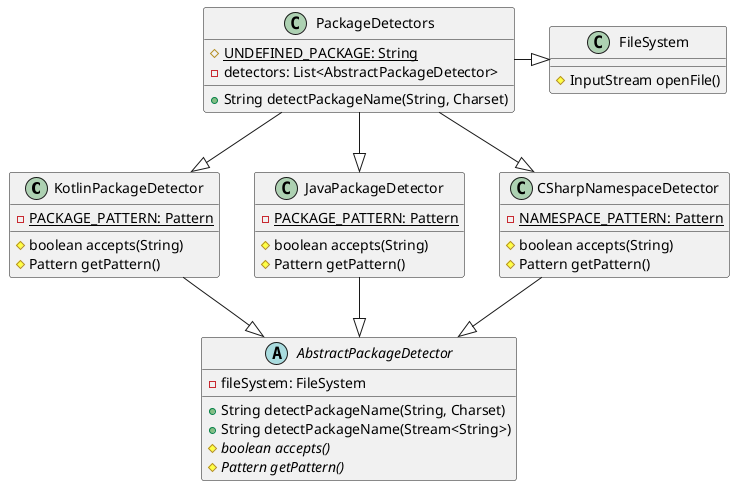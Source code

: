 @startuml

class KotlinPackageDetector {
    -{static} PACKAGE_PATTERN: Pattern
    #boolean accepts(String)
    #Pattern getPattern()

}

class JavaPackageDetector {
    -{static} PACKAGE_PATTERN: Pattern
    #boolean accepts(String)
    #Pattern getPattern()

}

class CSharpNamespaceDetector {
    -{static} NAMESPACE_PATTERN: Pattern
    #boolean accepts(String)
    #Pattern getPattern()

}

abstract AbstractPackageDetector {
    -fileSystem: FileSystem
    +String detectPackageName(String, Charset)
    +String detectPackageName(Stream<String>)
    {abstract} #boolean accepts()
    {abstract} #Pattern getPattern()
}

class PackageDetectors {
    #{static} UNDEFINED_PACKAGE: String
    -detectors: List<AbstractPackageDetector>
    +String detectPackageName(String, Charset)
}

class FileSystem    {
    #InputStream openFile()
}


KotlinPackageDetector --|> AbstractPackageDetector
JavaPackageDetector --|> AbstractPackageDetector
CSharpNamespaceDetector --|> AbstractPackageDetector
PackageDetectors -|> FileSystem
PackageDetectors --|> JavaPackageDetector
PackageDetectors --|> CSharpNamespaceDetector
PackageDetectors --|> KotlinPackageDetector


@enduml